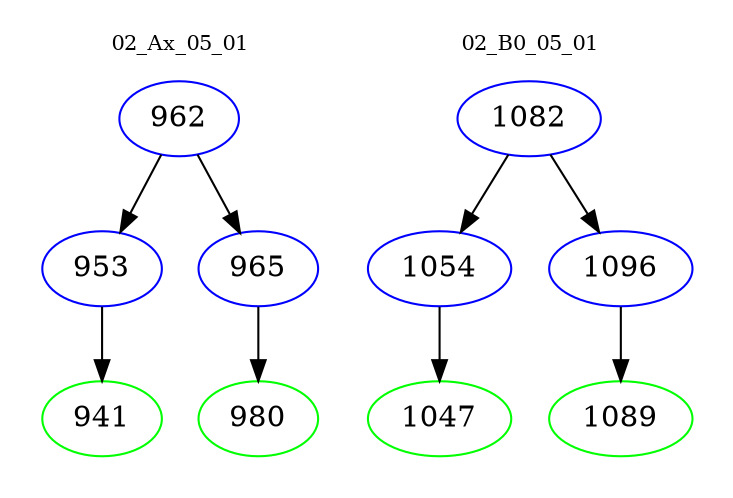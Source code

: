 digraph{
subgraph cluster_0 {
color = white
label = "02_Ax_05_01";
fontsize=10;
T0_962 [label="962", color="blue"]
T0_962 -> T0_953 [color="black"]
T0_953 [label="953", color="blue"]
T0_953 -> T0_941 [color="black"]
T0_941 [label="941", color="green"]
T0_962 -> T0_965 [color="black"]
T0_965 [label="965", color="blue"]
T0_965 -> T0_980 [color="black"]
T0_980 [label="980", color="green"]
}
subgraph cluster_1 {
color = white
label = "02_B0_05_01";
fontsize=10;
T1_1082 [label="1082", color="blue"]
T1_1082 -> T1_1054 [color="black"]
T1_1054 [label="1054", color="blue"]
T1_1054 -> T1_1047 [color="black"]
T1_1047 [label="1047", color="green"]
T1_1082 -> T1_1096 [color="black"]
T1_1096 [label="1096", color="blue"]
T1_1096 -> T1_1089 [color="black"]
T1_1089 [label="1089", color="green"]
}
}
